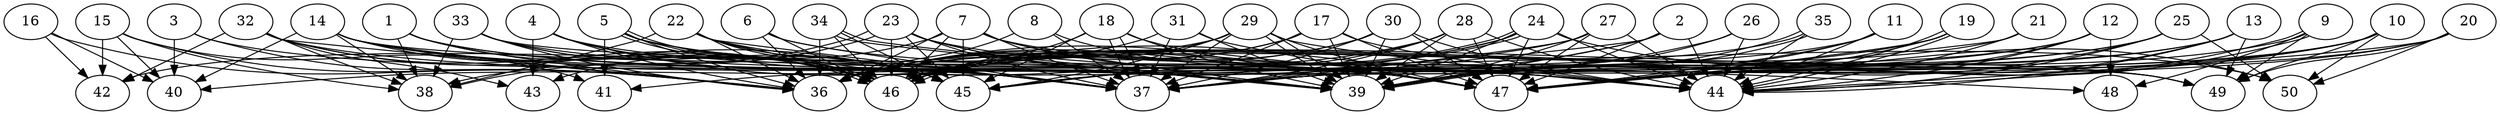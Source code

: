 // DAG (tier=3-complex, mode=compute, n=50, ccr=0.486, fat=0.850, density=0.785, regular=0.386, jump=0.339, mindata=1048576, maxdata=16777216)
// DAG automatically generated by daggen at Sun Aug 24 16:33:34 2025
// /home/ermia/Project/Environments/daggen/bin/daggen --dot --ccr 0.486 --fat 0.850 --regular 0.386 --density 0.785 --jump 0.339 --mindata 1048576 --maxdata 16777216 -n 50 
digraph G {
  1 [size="11657168649553278", alpha="0.10", expect_size="5828584324776639"]
  1 -> 36 [size ="206956094554112"]
  1 -> 38 [size ="206956094554112"]
  1 -> 39 [size ="206956094554112"]
  1 -> 46 [size ="206956094554112"]
  1 -> 47 [size ="206956094554112"]
  2 [size="60324841823141888000", alpha="0.12", expect_size="30162420911570944000"]
  2 -> 36 [size ="123051651891200"]
  2 -> 37 [size ="123051651891200"]
  2 -> 39 [size ="123051651891200"]
  2 -> 44 [size ="123051651891200"]
  2 -> 47 [size ="123051651891200"]
  3 [size="439175648819500023808", alpha="0.20", expect_size="219587824409750011904"]
  3 -> 36 [size ="462220093816832"]
  3 -> 37 [size ="462220093816832"]
  3 -> 40 [size ="462220093816832"]
  4 [size="1467614117743744256", alpha="0.13", expect_size="733807058871872128"]
  4 -> 36 [size ="935266718056448"]
  4 -> 37 [size ="935266718056448"]
  4 -> 39 [size ="935266718056448"]
  4 -> 43 [size ="935266718056448"]
  4 -> 45 [size ="935266718056448"]
  4 -> 46 [size ="935266718056448"]
  4 -> 47 [size ="935266718056448"]
  5 [size="156977413429886189568", alpha="0.04", expect_size="78488706714943094784"]
  5 -> 36 [size ="232799172820992"]
  5 -> 37 [size ="232799172820992"]
  5 -> 41 [size ="232799172820992"]
  5 -> 44 [size ="232799172820992"]
  5 -> 46 [size ="232799172820992"]
  5 -> 46 [size ="232799172820992"]
  5 -> 47 [size ="232799172820992"]
  6 [size="76669470215821088", alpha="0.09", expect_size="38334735107910544"]
  6 -> 36 [size ="1268699818360832"]
  6 -> 37 [size ="1268699818360832"]
  6 -> 44 [size ="1268699818360832"]
  6 -> 46 [size ="1268699818360832"]
  7 [size="1454750490433287936", alpha="0.03", expect_size="727375245216643968"]
  7 -> 36 [size ="1608891402027008"]
  7 -> 37 [size ="1608891402027008"]
  7 -> 39 [size ="1608891402027008"]
  7 -> 43 [size ="1608891402027008"]
  7 -> 45 [size ="1608891402027008"]
  7 -> 46 [size ="1608891402027008"]
  7 -> 47 [size ="1608891402027008"]
  7 -> 50 [size ="1608891402027008"]
  8 [size="205623045079806509056", alpha="0.11", expect_size="102811522539903254528"]
  8 -> 36 [size ="278700562055168"]
  8 -> 37 [size ="278700562055168"]
  8 -> 47 [size ="278700562055168"]
  9 [size="155551435084468846592", alpha="0.09", expect_size="77775717542234423296"]
  9 -> 46 [size ="231387202322432"]
  9 -> 47 [size ="231387202322432"]
  9 -> 47 [size ="231387202322432"]
  9 -> 48 [size ="231387202322432"]
  9 -> 49 [size ="231387202322432"]
  10 [size="206008157852782016", alpha="0.15", expect_size="103004078926391008"]
  10 -> 37 [size ="317690979811328"]
  10 -> 39 [size ="317690979811328"]
  10 -> 44 [size ="317690979811328"]
  10 -> 47 [size ="317690979811328"]
  10 -> 49 [size ="317690979811328"]
  10 -> 50 [size ="317690979811328"]
  11 [size="29049049969791598592", alpha="0.15", expect_size="14524524984895799296"]
  11 -> 39 [size ="75598168850432"]
  11 -> 44 [size ="75598168850432"]
  11 -> 45 [size ="75598168850432"]
  11 -> 47 [size ="75598168850432"]
  12 [size="857431365317985920", alpha="0.15", expect_size="428715682658992960"]
  12 -> 36 [size ="543602769920000"]
  12 -> 44 [size ="543602769920000"]
  12 -> 45 [size ="543602769920000"]
  12 -> 47 [size ="543602769920000"]
  12 -> 48 [size ="543602769920000"]
  13 [size="12328696338903465984", alpha="0.16", expect_size="6164348169451732992"]
  13 -> 36 [size ="42694122405888"]
  13 -> 39 [size ="42694122405888"]
  13 -> 44 [size ="42694122405888"]
  13 -> 47 [size ="42694122405888"]
  13 -> 49 [size ="42694122405888"]
  14 [size="30249933936895176", alpha="0.10", expect_size="15124966968447588"]
  14 -> 36 [size ="1025011695484928"]
  14 -> 37 [size ="1025011695484928"]
  14 -> 38 [size ="1025011695484928"]
  14 -> 39 [size ="1025011695484928"]
  14 -> 40 [size ="1025011695484928"]
  14 -> 46 [size ="1025011695484928"]
  14 -> 49 [size ="1025011695484928"]
  15 [size="50440813965073328", alpha="0.18", expect_size="25220406982536664"]
  15 -> 36 [size ="830326238609408"]
  15 -> 38 [size ="830326238609408"]
  15 -> 40 [size ="830326238609408"]
  15 -> 41 [size ="830326238609408"]
  15 -> 42 [size ="830326238609408"]
  16 [size="290138564220420096000", alpha="0.13", expect_size="145069282110210048000"]
  16 -> 36 [size ="350612147404800"]
  16 -> 40 [size ="350612147404800"]
  16 -> 42 [size ="350612147404800"]
  17 [size="16481925210196154", alpha="0.15", expect_size="8240962605098077"]
  17 -> 36 [size ="459981140787200"]
  17 -> 37 [size ="459981140787200"]
  17 -> 39 [size ="459981140787200"]
  17 -> 44 [size ="459981140787200"]
  17 -> 46 [size ="459981140787200"]
  17 -> 47 [size ="459981140787200"]
  18 [size="13560397766760000", alpha="0.15", expect_size="6780198883380000"]
  18 -> 37 [size ="907311841280000"]
  18 -> 37 [size ="907311841280000"]
  18 -> 39 [size ="907311841280000"]
  18 -> 44 [size ="907311841280000"]
  18 -> 45 [size ="907311841280000"]
  18 -> 46 [size ="907311841280000"]
  19 [size="66934227860609064", alpha="0.12", expect_size="33467113930304532"]
  19 -> 39 [size ="72507772108800"]
  19 -> 41 [size ="72507772108800"]
  19 -> 44 [size ="72507772108800"]
  19 -> 44 [size ="72507772108800"]
  19 -> 47 [size ="72507772108800"]
  20 [size="70216514236138928", alpha="0.16", expect_size="35108257118069464"]
  20 -> 37 [size ="1194508326797312"]
  20 -> 44 [size ="1194508326797312"]
  20 -> 47 [size ="1194508326797312"]
  20 -> 49 [size ="1194508326797312"]
  20 -> 50 [size ="1194508326797312"]
  21 [size="20264566969081920", alpha="0.06", expect_size="10132283484540960"]
  21 -> 44 [size ="942899705413632"]
  21 -> 46 [size ="942899705413632"]
  21 -> 47 [size ="942899705413632"]
  22 [size="54206556783078912", alpha="0.04", expect_size="27103278391539456"]
  22 -> 36 [size ="946816950468608"]
  22 -> 37 [size ="946816950468608"]
  22 -> 38 [size ="946816950468608"]
  22 -> 45 [size ="946816950468608"]
  22 -> 46 [size ="946816950468608"]
  22 -> 47 [size ="946816950468608"]
  22 -> 48 [size ="946816950468608"]
  23 [size="2725451742398700847104", alpha="0.04", expect_size="1362725871199350423552"]
  23 -> 37 [size ="1560926012571648"]
  23 -> 38 [size ="1560926012571648"]
  23 -> 38 [size ="1560926012571648"]
  23 -> 44 [size ="1560926012571648"]
  23 -> 45 [size ="1560926012571648"]
  23 -> 46 [size ="1560926012571648"]
  23 -> 47 [size ="1560926012571648"]
  23 -> 49 [size ="1560926012571648"]
  24 [size="113644739622792800", alpha="0.11", expect_size="56822369811396400"]
  24 -> 36 [size ="68088661803008"]
  24 -> 37 [size ="68088661803008"]
  24 -> 39 [size ="68088661803008"]
  24 -> 44 [size ="68088661803008"]
  24 -> 46 [size ="68088661803008"]
  24 -> 46 [size ="68088661803008"]
  24 -> 47 [size ="68088661803008"]
  24 -> 50 [size ="68088661803008"]
  25 [size="5863783644732063744", alpha="0.13", expect_size="2931891822366031872"]
  25 -> 36 [size ="26014088429568"]
  25 -> 37 [size ="26014088429568"]
  25 -> 39 [size ="26014088429568"]
  25 -> 44 [size ="26014088429568"]
  25 -> 50 [size ="26014088429568"]
  26 [size="716597612327659", alpha="0.03", expect_size="358298806163829"]
  26 -> 39 [size ="13808395354112"]
  26 -> 44 [size ="13808395354112"]
  26 -> 46 [size ="13808395354112"]
  27 [size="2896126821701517312", alpha="0.15", expect_size="1448063410850758656"]
  27 -> 37 [size ="16254303731712"]
  27 -> 39 [size ="16254303731712"]
  27 -> 40 [size ="16254303731712"]
  27 -> 44 [size ="16254303731712"]
  27 -> 47 [size ="16254303731712"]
  28 [size="2476313156137330409472", alpha="0.08", expect_size="1238156578068665204736"]
  28 -> 36 [size ="1464289776893952"]
  28 -> 37 [size ="1464289776893952"]
  28 -> 39 [size ="1464289776893952"]
  28 -> 44 [size ="1464289776893952"]
  28 -> 45 [size ="1464289776893952"]
  28 -> 47 [size ="1464289776893952"]
  29 [size="163226804435363561472", alpha="0.18", expect_size="81613402217681780736"]
  29 -> 37 [size ="238937494781952"]
  29 -> 39 [size ="238937494781952"]
  29 -> 39 [size ="238937494781952"]
  29 -> 42 [size ="238937494781952"]
  29 -> 44 [size ="238937494781952"]
  29 -> 45 [size ="238937494781952"]
  29 -> 46 [size ="238937494781952"]
  29 -> 47 [size ="238937494781952"]
  30 [size="15396261592172754", alpha="0.17", expect_size="7698130796086377"]
  30 -> 36 [size ="11326667620352"]
  30 -> 37 [size ="11326667620352"]
  30 -> 39 [size ="11326667620352"]
  30 -> 44 [size ="11326667620352"]
  30 -> 46 [size ="11326667620352"]
  30 -> 47 [size ="11326667620352"]
  31 [size="34644645270608068", alpha="0.20", expect_size="17322322635304034"]
  31 -> 36 [size ="1763461570756608"]
  31 -> 37 [size ="1763461570756608"]
  31 -> 39 [size ="1763461570756608"]
  31 -> 47 [size ="1763461570756608"]
  32 [size="3407249624645901312", alpha="0.16", expect_size="1703624812322950656"]
  32 -> 36 [size ="1349166030651392"]
  32 -> 38 [size ="1349166030651392"]
  32 -> 39 [size ="1349166030651392"]
  32 -> 42 [size ="1349166030651392"]
  32 -> 43 [size ="1349166030651392"]
  32 -> 45 [size ="1349166030651392"]
  32 -> 46 [size ="1349166030651392"]
  33 [size="63019134755945600", alpha="0.14", expect_size="31509567377972800"]
  33 -> 36 [size ="1175962045644800"]
  33 -> 38 [size ="1175962045644800"]
  33 -> 39 [size ="1175962045644800"]
  33 -> 45 [size ="1175962045644800"]
  33 -> 46 [size ="1175962045644800"]
  33 -> 49 [size ="1175962045644800"]
  34 [size="2296953672728787712", alpha="0.12", expect_size="1148476836364393856"]
  34 -> 36 [size ="874120334016512"]
  34 -> 39 [size ="874120334016512"]
  34 -> 39 [size ="874120334016512"]
  34 -> 45 [size ="874120334016512"]
  34 -> 46 [size ="874120334016512"]
  35 [size="2119375970242045935616", alpha="0.11", expect_size="1059687985121022967808"]
  35 -> 39 [size ="1319963709145088"]
  35 -> 39 [size ="1319963709145088"]
  35 -> 44 [size ="1319963709145088"]
  35 -> 45 [size ="1319963709145088"]
  36 [size="54514776716084384", alpha="0.18", expect_size="27257388358042192"]
  37 [size="21186238365689748", alpha="0.00", expect_size="10593119182844874"]
  38 [size="3819674581298358", alpha="0.20", expect_size="1909837290649179"]
  39 [size="4424826562764418", alpha="0.18", expect_size="2212413281382209"]
  40 [size="1847823806935455232", alpha="0.07", expect_size="923911903467727616"]
  41 [size="5389991998896934", alpha="0.19", expect_size="2694995999448467"]
  42 [size="3321073790439391232", alpha="0.16", expect_size="1660536895219695616"]
  43 [size="1998742910161489664", alpha="0.03", expect_size="999371455080744832"]
  44 [size="34416643566815488", alpha="0.16", expect_size="17208321783407744"]
  45 [size="3933824446173915643904", alpha="0.01", expect_size="1966912223086957821952"]
  46 [size="3307335363506826752", alpha="0.19", expect_size="1653667681753413376"]
  47 [size="798517545123446784000", alpha="0.04", expect_size="399258772561723392000"]
  48 [size="1305731090863927296", alpha="0.17", expect_size="652865545431963648"]
  49 [size="52512424172793600", alpha="0.15", expect_size="26256212086396800"]
  50 [size="1204680566166052143104", alpha="0.03", expect_size="602340283083026071552"]
}